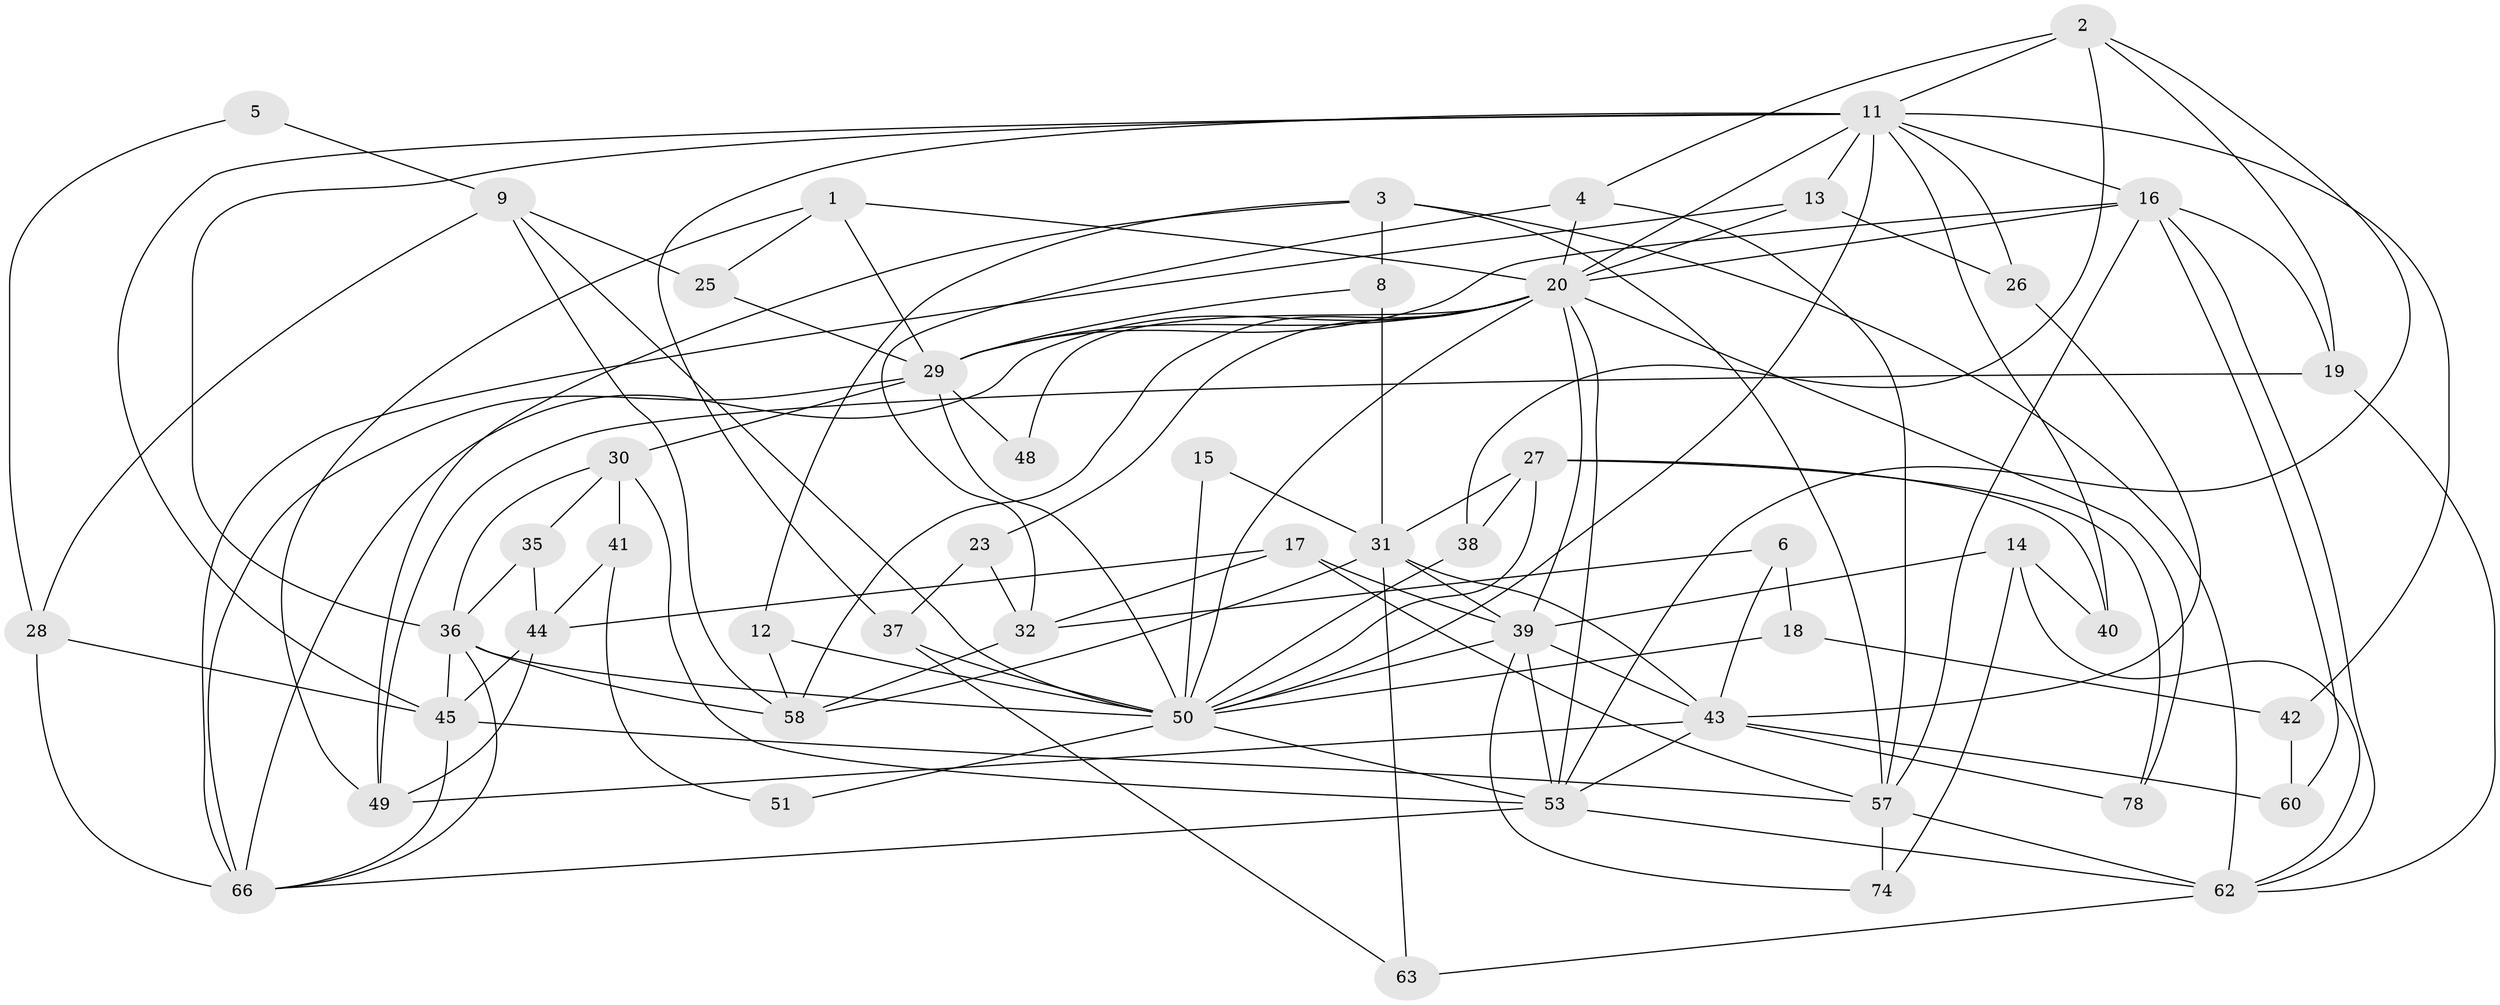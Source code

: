 // original degree distribution, {5: 0.18823529411764706, 3: 0.3411764705882353, 2: 0.08235294117647059, 4: 0.2823529411764706, 8: 0.023529411764705882, 6: 0.047058823529411764, 7: 0.023529411764705882, 9: 0.011764705882352941}
// Generated by graph-tools (version 1.1) at 2025/18/03/04/25 18:18:45]
// undirected, 51 vertices, 127 edges
graph export_dot {
graph [start="1"]
  node [color=gray90,style=filled];
  1;
  2 [super="+7"];
  3 [super="+10+59"];
  4;
  5;
  6;
  8;
  9 [super="+65"];
  11 [super="+73+22"];
  12;
  13 [super="+84"];
  14;
  15;
  16 [super="+52+56"];
  17 [super="+21"];
  18;
  19;
  20 [super="+24"];
  23;
  25;
  26;
  27 [super="+46"];
  28;
  29 [super="+55+47"];
  30 [super="+71"];
  31 [super="+33"];
  32 [super="+85"];
  35;
  36 [super="+76"];
  37;
  38;
  39 [super="+68+70"];
  40;
  41;
  42;
  43 [super="+72"];
  44;
  45 [super="+69"];
  48;
  49;
  50 [super="+61"];
  51;
  53;
  57 [super="+77"];
  58;
  60;
  62;
  63;
  66 [super="+79+67"];
  74;
  78;
  1 -- 49;
  1 -- 25;
  1 -- 20;
  1 -- 29;
  2 -- 19;
  2 -- 4;
  2 -- 11;
  2 -- 53;
  2 -- 38;
  3 -- 8;
  3 -- 49;
  3 -- 12;
  3 -- 57;
  3 -- 62;
  4 -- 32;
  4 -- 57;
  4 -- 20;
  5 -- 28;
  5 -- 9;
  6 -- 18;
  6 -- 43;
  6 -- 32;
  8 -- 31 [weight=2];
  8 -- 29;
  9 -- 28;
  9 -- 50;
  9 -- 58;
  9 -- 25;
  11 -- 40;
  11 -- 13;
  11 -- 26;
  11 -- 42;
  11 -- 37;
  11 -- 36;
  11 -- 20 [weight=2];
  11 -- 16;
  11 -- 50;
  11 -- 45;
  12 -- 58;
  12 -- 50;
  13 -- 26;
  13 -- 20;
  13 -- 66;
  14 -- 62;
  14 -- 40;
  14 -- 74;
  14 -- 39;
  15 -- 50 [weight=2];
  15 -- 31;
  16 -- 57;
  16 -- 29;
  16 -- 62;
  16 -- 60;
  16 -- 19;
  16 -- 20;
  17 -- 44;
  17 -- 32;
  17 -- 39;
  17 -- 57;
  18 -- 42;
  18 -- 50;
  19 -- 62;
  19 -- 49;
  20 -- 66 [weight=2];
  20 -- 39;
  20 -- 78;
  20 -- 48;
  20 -- 50;
  20 -- 53;
  20 -- 23;
  20 -- 58;
  20 -- 29;
  23 -- 37;
  23 -- 32;
  25 -- 29;
  26 -- 43;
  27 -- 38;
  27 -- 40;
  27 -- 78;
  27 -- 31;
  27 -- 50;
  28 -- 45 [weight=2];
  28 -- 66;
  29 -- 48;
  29 -- 30;
  29 -- 50;
  29 -- 66;
  30 -- 53;
  30 -- 41;
  30 -- 36;
  30 -- 35;
  31 -- 39;
  31 -- 58;
  31 -- 63;
  31 -- 43;
  32 -- 58;
  35 -- 44;
  35 -- 36;
  36 -- 58;
  36 -- 45;
  36 -- 66;
  36 -- 50;
  37 -- 50;
  37 -- 63;
  38 -- 50;
  39 -- 74;
  39 -- 43;
  39 -- 50;
  39 -- 53;
  41 -- 44;
  41 -- 51;
  42 -- 60;
  43 -- 53;
  43 -- 49;
  43 -- 60;
  43 -- 78;
  44 -- 49;
  44 -- 45;
  45 -- 66;
  45 -- 57;
  50 -- 51;
  50 -- 53;
  53 -- 62;
  53 -- 66;
  57 -- 74;
  57 -- 62;
  62 -- 63;
}

